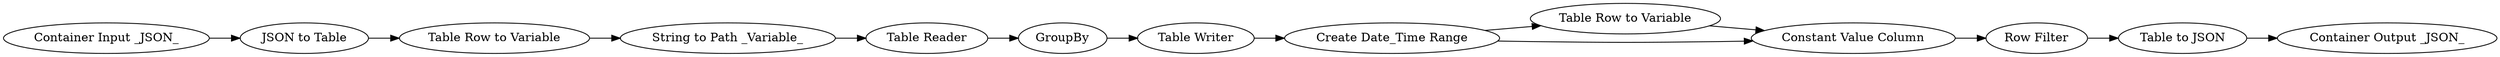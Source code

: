 digraph {
	290 -> 6
	303 -> 287
	287 -> 304
	302 -> 292
	292 -> 303
	288 -> 290
	300 -> 301
	301 -> 302
	287 -> 288
	5 -> 300
	6 -> 2
	304 -> 288
	1 -> 5
	5 [label="JSON to Table"]
	292 [label=GroupBy]
	290 [label="Row Filter"]
	1 [label="Container Input _JSON_"]
	287 [label="Create Date_Time Range"]
	302 [label="Table Reader"]
	304 [label="Table Row to Variable"]
	303 [label="Table Writer"]
	300 [label="Table Row to Variable"]
	6 [label="Table to JSON"]
	288 [label="Constant Value Column"]
	301 [label="String to Path _Variable_"]
	2 [label="Container Output _JSON_"]
	rankdir=LR
}
